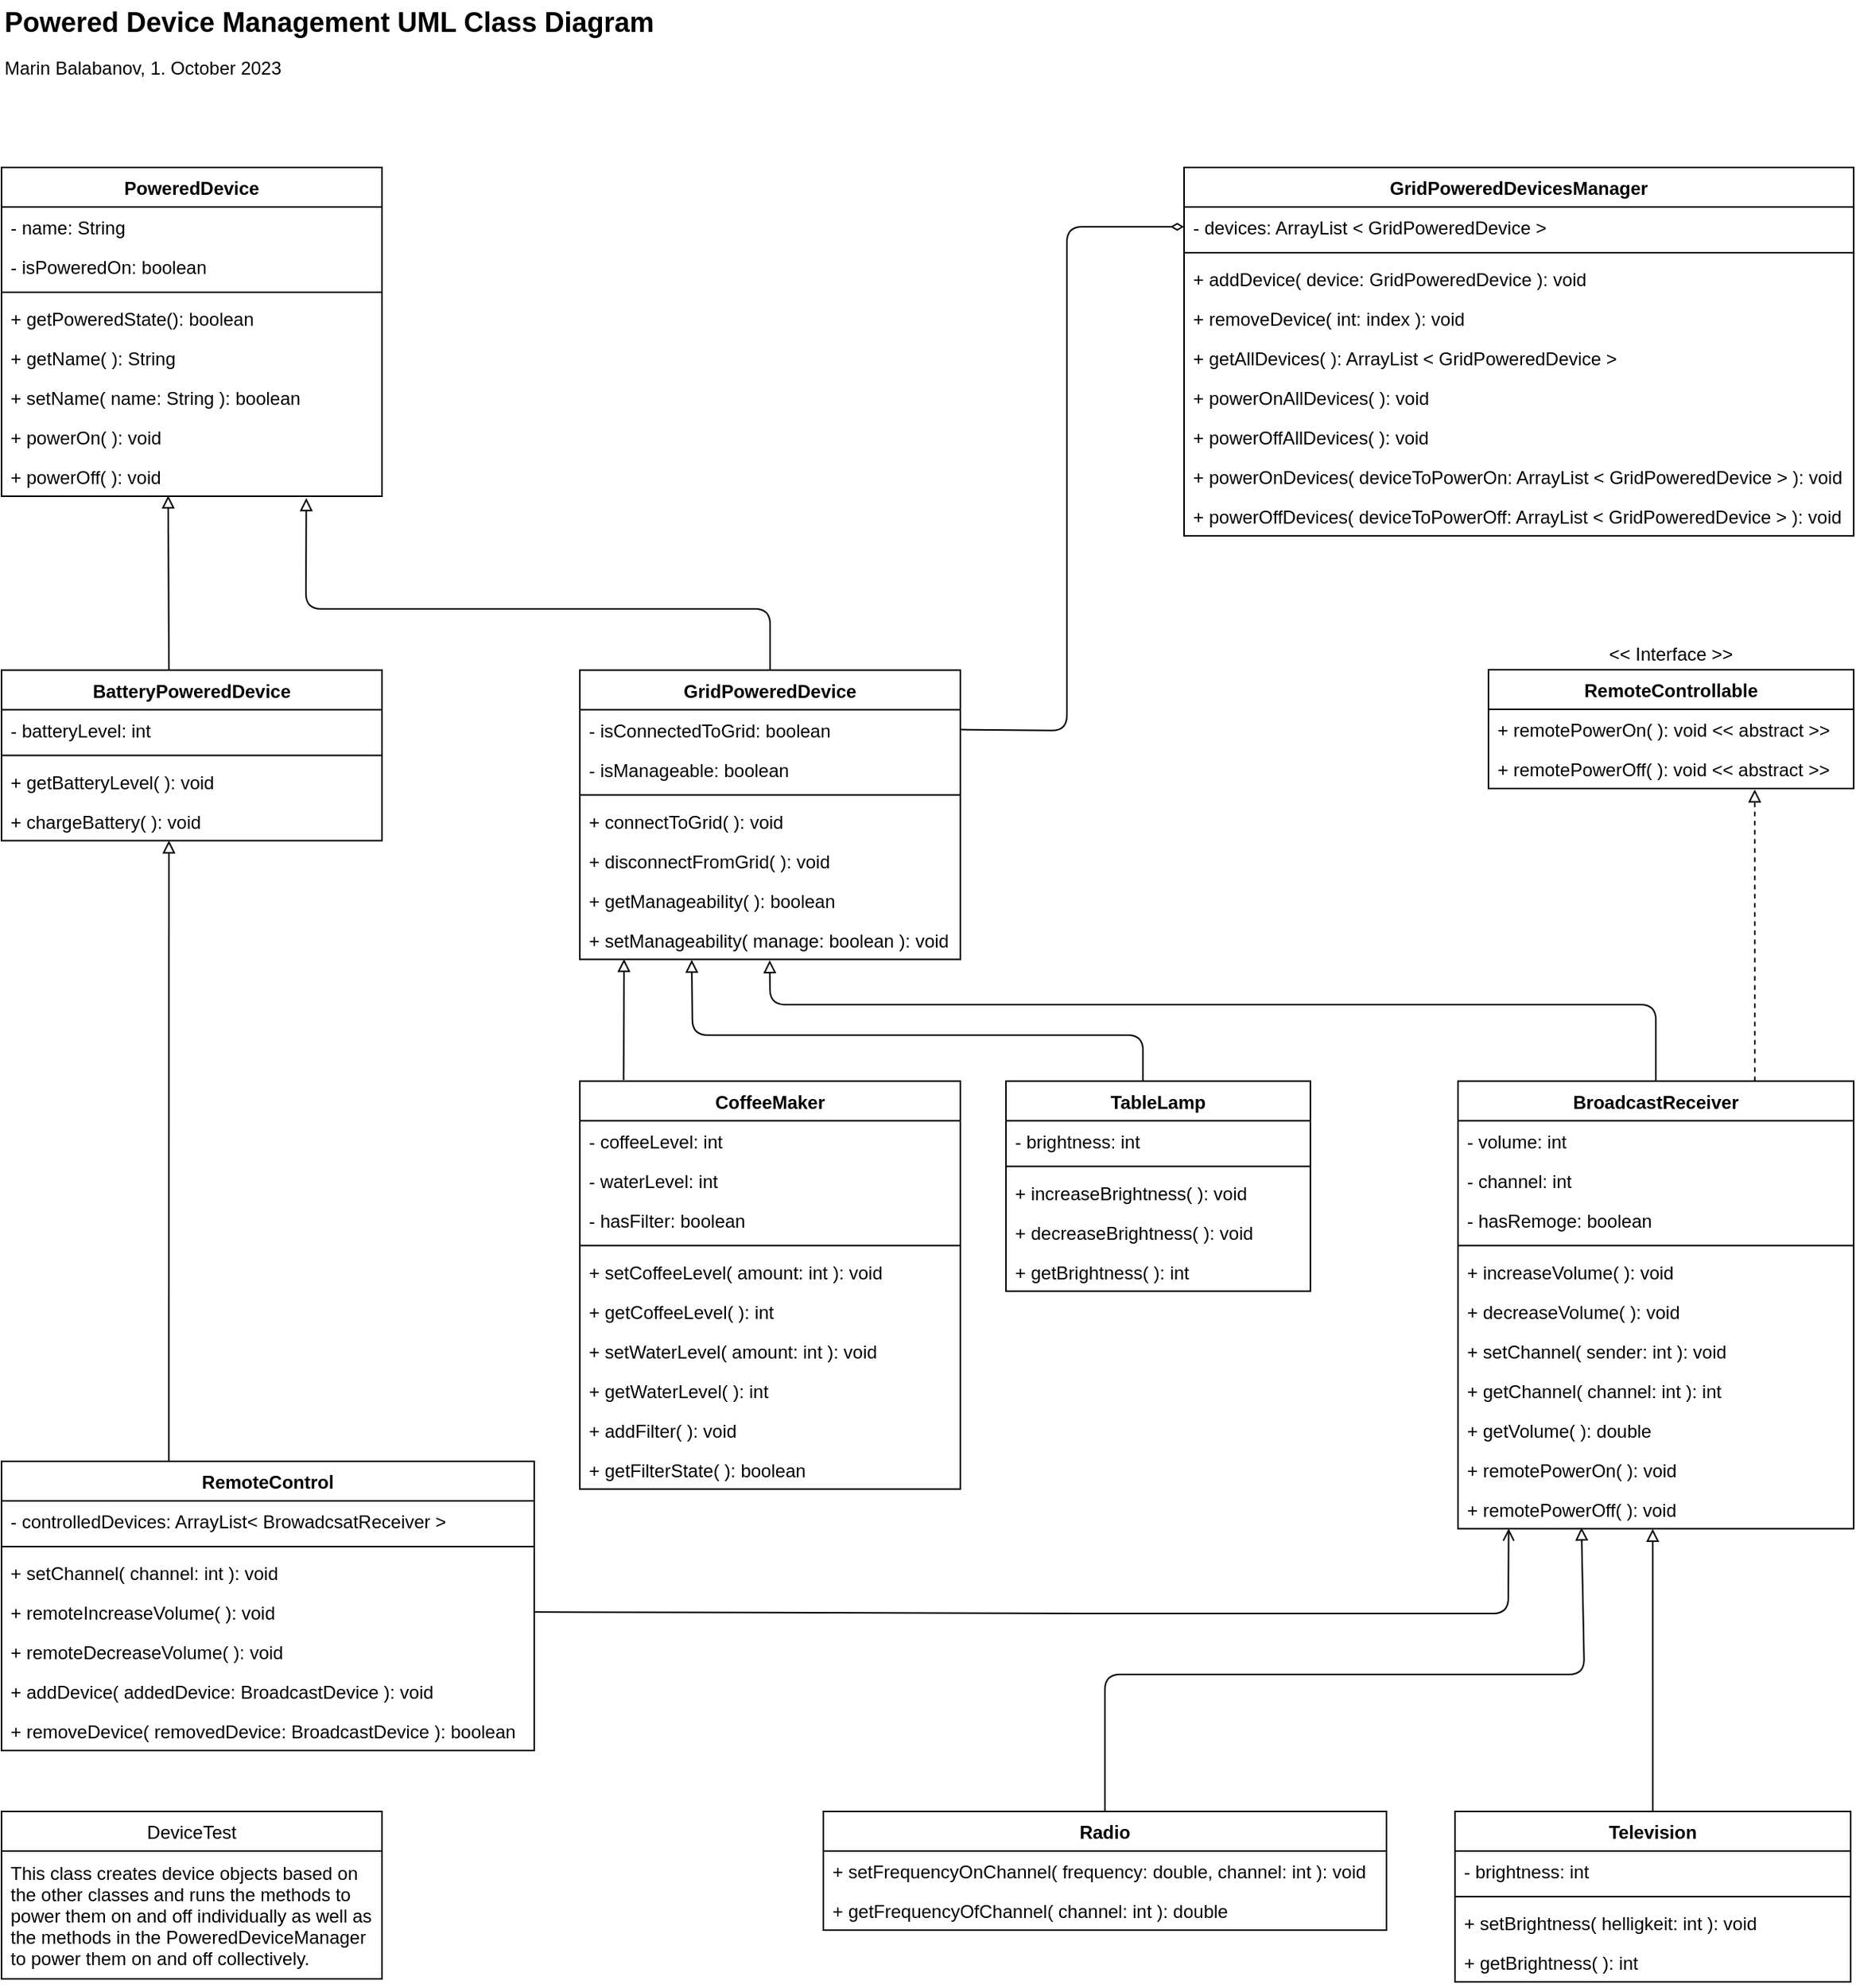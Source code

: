 <mxfile>
    <diagram id="2hzB7h1dTjumFmZ8ST3w" name="Page-1">
        <mxGraphModel dx="719" dy="560" grid="1" gridSize="10" guides="1" tooltips="1" connect="1" arrows="1" fold="1" page="1" pageScale="1" pageWidth="850" pageHeight="1100" math="0" shadow="0">
            <root>
                <mxCell id="0"/>
                <mxCell id="1" parent="0"/>
                <mxCell id="194" style="edgeStyle=none;html=1;entryX=0.801;entryY=1.049;entryDx=0;entryDy=0;entryPerimeter=0;endArrow=block;endFill=0;" parent="1" source="2" target="182" edge="1">
                    <mxGeometry relative="1" as="geometry">
                        <Array as="points">
                            <mxPoint x="565" y="440"/>
                            <mxPoint x="260" y="440"/>
                        </Array>
                    </mxGeometry>
                </mxCell>
                <mxCell id="2" value="GridPoweredDevice" style="swimlane;fontStyle=1;align=center;verticalAlign=top;childLayout=stackLayout;horizontal=1;startSize=26;horizontalStack=0;resizeParent=1;resizeParentMax=0;resizeLast=0;collapsible=1;marginBottom=0;" parent="1" vertex="1">
                    <mxGeometry x="440" y="480.31" width="250" height="190" as="geometry"/>
                </mxCell>
                <mxCell id="200" value="- isConnectedToGrid: boolean" style="text;strokeColor=none;fillColor=none;align=left;verticalAlign=top;spacingLeft=4;spacingRight=4;overflow=hidden;rotatable=0;points=[[0,0.5],[1,0.5]];portConstraint=eastwest;" parent="2" vertex="1">
                    <mxGeometry y="26" width="250" height="26" as="geometry"/>
                </mxCell>
                <mxCell id="6" value="- isManageable: boolean" style="text;strokeColor=none;fillColor=none;align=left;verticalAlign=top;spacingLeft=4;spacingRight=4;overflow=hidden;rotatable=0;points=[[0,0.5],[1,0.5]];portConstraint=eastwest;" parent="2" vertex="1">
                    <mxGeometry y="52" width="250" height="26" as="geometry"/>
                </mxCell>
                <mxCell id="4" value="" style="line;strokeWidth=1;fillColor=none;align=left;verticalAlign=middle;spacingTop=-1;spacingLeft=3;spacingRight=3;rotatable=0;labelPosition=right;points=[];portConstraint=eastwest;strokeColor=inherit;" parent="2" vertex="1">
                    <mxGeometry y="78" width="250" height="8" as="geometry"/>
                </mxCell>
                <mxCell id="201" value="+ connectToGrid( ): void" style="text;strokeColor=none;fillColor=none;align=left;verticalAlign=top;spacingLeft=4;spacingRight=4;overflow=hidden;rotatable=0;points=[[0,0.5],[1,0.5]];portConstraint=eastwest;" parent="2" vertex="1">
                    <mxGeometry y="86" width="250" height="26" as="geometry"/>
                </mxCell>
                <mxCell id="202" value="+ disconnectFromGrid( ): void" style="text;strokeColor=none;fillColor=none;align=left;verticalAlign=top;spacingLeft=4;spacingRight=4;overflow=hidden;rotatable=0;points=[[0,0.5],[1,0.5]];portConstraint=eastwest;" parent="2" vertex="1">
                    <mxGeometry y="112" width="250" height="26" as="geometry"/>
                </mxCell>
                <mxCell id="147" value="+ getManageability( ): boolean" style="text;strokeColor=none;fillColor=none;align=left;verticalAlign=top;spacingLeft=4;spacingRight=4;overflow=hidden;rotatable=0;points=[[0,0.5],[1,0.5]];portConstraint=eastwest;" parent="2" vertex="1">
                    <mxGeometry y="138" width="250" height="26" as="geometry"/>
                </mxCell>
                <mxCell id="203" value="+ setManageability( manage: boolean ): void" style="text;strokeColor=none;fillColor=none;align=left;verticalAlign=top;spacingLeft=4;spacingRight=4;overflow=hidden;rotatable=0;points=[[0,0.5],[1,0.5]];portConstraint=eastwest;" parent="2" vertex="1">
                    <mxGeometry y="164" width="250" height="26" as="geometry"/>
                </mxCell>
                <mxCell id="122" style="edgeStyle=none;html=1;endArrow=block;endFill=0;exitX=0.5;exitY=0;exitDx=0;exitDy=0;entryX=0.312;entryY=0.969;entryDx=0;entryDy=0;entryPerimeter=0;" parent="1" source="15" target="161" edge="1">
                    <mxGeometry relative="1" as="geometry">
                        <mxPoint x="1090" y="970.31" as="targetPoint"/>
                        <Array as="points">
                            <mxPoint x="785" y="1140"/>
                            <mxPoint x="1100" y="1140"/>
                        </Array>
                    </mxGeometry>
                </mxCell>
                <mxCell id="15" value="Radio" style="swimlane;fontStyle=1;align=center;verticalAlign=top;childLayout=stackLayout;horizontal=1;startSize=26;horizontalStack=0;resizeParent=1;resizeParentMax=0;resizeLast=0;collapsible=1;marginBottom=0;" parent="1" vertex="1">
                    <mxGeometry x="600" y="1230" width="370" height="78" as="geometry"/>
                </mxCell>
                <mxCell id="19" value="+ setFrequencyOnChannel( frequency: double, channel: int ): void" style="text;strokeColor=none;fillColor=none;align=left;verticalAlign=top;spacingLeft=4;spacingRight=4;overflow=hidden;rotatable=0;points=[[0,0.5],[1,0.5]];portConstraint=eastwest;" parent="15" vertex="1">
                    <mxGeometry y="26" width="370" height="26" as="geometry"/>
                </mxCell>
                <mxCell id="162" value="+ getFrequencyOfChannel( channel: int ): double" style="text;strokeColor=none;fillColor=none;align=left;verticalAlign=top;spacingLeft=4;spacingRight=4;overflow=hidden;rotatable=0;points=[[0,0.5],[1,0.5]];portConstraint=eastwest;" parent="15" vertex="1">
                    <mxGeometry y="52" width="370" height="26" as="geometry"/>
                </mxCell>
                <mxCell id="197" style="edgeStyle=none;html=1;entryX=0.492;entryY=1.003;entryDx=0;entryDy=0;entryPerimeter=0;endArrow=block;endFill=0;" parent="1" source="31" target="161" edge="1">
                    <mxGeometry relative="1" as="geometry"/>
                </mxCell>
                <mxCell id="31" value="Television" style="swimlane;fontStyle=1;align=center;verticalAlign=top;childLayout=stackLayout;horizontal=1;startSize=26;horizontalStack=0;resizeParent=1;resizeParentMax=0;resizeLast=0;collapsible=1;marginBottom=0;" parent="1" vertex="1">
                    <mxGeometry x="1015" y="1230" width="260" height="112" as="geometry"/>
                </mxCell>
                <mxCell id="32" value="- brightness: int" style="text;strokeColor=none;fillColor=none;align=left;verticalAlign=top;spacingLeft=4;spacingRight=4;overflow=hidden;rotatable=0;points=[[0,0.5],[1,0.5]];portConstraint=eastwest;" parent="31" vertex="1">
                    <mxGeometry y="26" width="260" height="26" as="geometry"/>
                </mxCell>
                <mxCell id="34" value="" style="line;strokeWidth=1;fillColor=none;align=left;verticalAlign=middle;spacingTop=-1;spacingLeft=3;spacingRight=3;rotatable=0;labelPosition=right;points=[];portConstraint=eastwest;strokeColor=inherit;" parent="31" vertex="1">
                    <mxGeometry y="52" width="260" height="8" as="geometry"/>
                </mxCell>
                <mxCell id="35" value="+ setBrightness( helligkeit: int ): void" style="text;strokeColor=none;fillColor=none;align=left;verticalAlign=top;spacingLeft=4;spacingRight=4;overflow=hidden;rotatable=0;points=[[0,0.5],[1,0.5]];portConstraint=eastwest;" parent="31" vertex="1">
                    <mxGeometry y="60" width="260" height="26" as="geometry"/>
                </mxCell>
                <mxCell id="36" value="+ getBrightness( ): int" style="text;strokeColor=none;fillColor=none;align=left;verticalAlign=top;spacingLeft=4;spacingRight=4;overflow=hidden;rotatable=0;points=[[0,0.5],[1,0.5]];portConstraint=eastwest;" parent="31" vertex="1">
                    <mxGeometry y="86" width="260" height="26" as="geometry"/>
                </mxCell>
                <mxCell id="120" style="edgeStyle=none;html=1;exitX=0.75;exitY=0;exitDx=0;exitDy=0;dashed=1;endArrow=block;endFill=0;entryX=0.729;entryY=1.022;entryDx=0;entryDy=0;entryPerimeter=0;" parent="1" source="44" target="89" edge="1">
                    <mxGeometry relative="1" as="geometry">
                        <mxPoint x="1194.857" y="700.31" as="targetPoint"/>
                    </mxGeometry>
                </mxCell>
                <mxCell id="44" value="BroadcastReceiver" style="swimlane;fontStyle=1;align=center;verticalAlign=top;childLayout=stackLayout;horizontal=1;startSize=26;horizontalStack=0;resizeParent=1;resizeParentMax=0;resizeLast=0;collapsible=1;marginBottom=0;" parent="1" vertex="1">
                    <mxGeometry x="1017" y="750.31" width="260" height="294" as="geometry"/>
                </mxCell>
                <mxCell id="46" value="- volume: int" style="text;strokeColor=none;fillColor=none;align=left;verticalAlign=top;spacingLeft=4;spacingRight=4;overflow=hidden;rotatable=0;points=[[0,0.5],[1,0.5]];portConstraint=eastwest;" parent="44" vertex="1">
                    <mxGeometry y="26" width="260" height="26" as="geometry"/>
                </mxCell>
                <mxCell id="149" value="- channel: int" style="text;strokeColor=none;fillColor=none;align=left;verticalAlign=top;spacingLeft=4;spacingRight=4;overflow=hidden;rotatable=0;points=[[0,0.5],[1,0.5]];portConstraint=eastwest;" parent="44" vertex="1">
                    <mxGeometry y="52" width="260" height="26" as="geometry"/>
                </mxCell>
                <mxCell id="47" value="- hasRemoge: boolean" style="text;strokeColor=none;fillColor=none;align=left;verticalAlign=top;spacingLeft=4;spacingRight=4;overflow=hidden;rotatable=0;points=[[0,0.5],[1,0.5]];portConstraint=eastwest;" parent="44" vertex="1">
                    <mxGeometry y="78" width="260" height="26" as="geometry"/>
                </mxCell>
                <mxCell id="48" value="" style="line;strokeWidth=1;fillColor=none;align=left;verticalAlign=middle;spacingTop=-1;spacingLeft=3;spacingRight=3;rotatable=0;labelPosition=right;points=[];portConstraint=eastwest;strokeColor=inherit;" parent="44" vertex="1">
                    <mxGeometry y="104" width="260" height="8" as="geometry"/>
                </mxCell>
                <mxCell id="51" value="+ increaseVolume( ): void" style="text;strokeColor=none;fillColor=none;align=left;verticalAlign=top;spacingLeft=4;spacingRight=4;overflow=hidden;rotatable=0;points=[[0,0.5],[1,0.5]];portConstraint=eastwest;" parent="44" vertex="1">
                    <mxGeometry y="112" width="260" height="26" as="geometry"/>
                </mxCell>
                <mxCell id="52" value="+ decreaseVolume( ): void" style="text;strokeColor=none;fillColor=none;align=left;verticalAlign=top;spacingLeft=4;spacingRight=4;overflow=hidden;rotatable=0;points=[[0,0.5],[1,0.5]];portConstraint=eastwest;" parent="44" vertex="1">
                    <mxGeometry y="138" width="260" height="26" as="geometry"/>
                </mxCell>
                <mxCell id="150" value="+ setChannel( sender: int ): void" style="text;strokeColor=none;fillColor=none;align=left;verticalAlign=top;spacingLeft=4;spacingRight=4;overflow=hidden;rotatable=0;points=[[0,0.5],[1,0.5]];portConstraint=eastwest;" parent="44" vertex="1">
                    <mxGeometry y="164" width="260" height="26" as="geometry"/>
                </mxCell>
                <mxCell id="53" value="+ getChannel( channel: int ): int" style="text;strokeColor=none;fillColor=none;align=left;verticalAlign=top;spacingLeft=4;spacingRight=4;overflow=hidden;rotatable=0;points=[[0,0.5],[1,0.5]];portConstraint=eastwest;" parent="44" vertex="1">
                    <mxGeometry y="190" width="260" height="26" as="geometry"/>
                </mxCell>
                <mxCell id="159" value="+ getVolume( ): double" style="text;strokeColor=none;fillColor=none;align=left;verticalAlign=top;spacingLeft=4;spacingRight=4;overflow=hidden;rotatable=0;points=[[0,0.5],[1,0.5]];portConstraint=eastwest;" parent="44" vertex="1">
                    <mxGeometry y="216" width="260" height="26" as="geometry"/>
                </mxCell>
                <mxCell id="160" value="+ remotePowerOn( ): void" style="text;strokeColor=none;fillColor=none;align=left;verticalAlign=top;spacingLeft=4;spacingRight=4;overflow=hidden;rotatable=0;points=[[0,0.5],[1,0.5]];portConstraint=eastwest;" parent="44" vertex="1">
                    <mxGeometry y="242" width="260" height="26" as="geometry"/>
                </mxCell>
                <mxCell id="161" value="+ remotePowerOff( ): void" style="text;strokeColor=none;fillColor=none;align=left;verticalAlign=top;spacingLeft=4;spacingRight=4;overflow=hidden;rotatable=0;points=[[0,0.5],[1,0.5]];portConstraint=eastwest;" parent="44" vertex="1">
                    <mxGeometry y="268" width="260" height="26" as="geometry"/>
                </mxCell>
                <mxCell id="55" value="TableLamp" style="swimlane;fontStyle=1;align=center;verticalAlign=top;childLayout=stackLayout;horizontal=1;startSize=26;horizontalStack=0;resizeParent=1;resizeParentMax=0;resizeLast=0;collapsible=1;marginBottom=0;" parent="1" vertex="1">
                    <mxGeometry x="720" y="750.31" width="200" height="138" as="geometry"/>
                </mxCell>
                <mxCell id="56" value="- brightness: int" style="text;strokeColor=none;fillColor=none;align=left;verticalAlign=top;spacingLeft=4;spacingRight=4;overflow=hidden;rotatable=0;points=[[0,0.5],[1,0.5]];portConstraint=eastwest;" parent="55" vertex="1">
                    <mxGeometry y="26" width="200" height="26" as="geometry"/>
                </mxCell>
                <mxCell id="58" value="" style="line;strokeWidth=1;fillColor=none;align=left;verticalAlign=middle;spacingTop=-1;spacingLeft=3;spacingRight=3;rotatable=0;labelPosition=right;points=[];portConstraint=eastwest;strokeColor=inherit;" parent="55" vertex="1">
                    <mxGeometry y="52" width="200" height="8" as="geometry"/>
                </mxCell>
                <mxCell id="59" value="+ increaseBrightness( ): void" style="text;strokeColor=none;fillColor=none;align=left;verticalAlign=top;spacingLeft=4;spacingRight=4;overflow=hidden;rotatable=0;points=[[0,0.5],[1,0.5]];portConstraint=eastwest;" parent="55" vertex="1">
                    <mxGeometry y="60" width="200" height="26" as="geometry"/>
                </mxCell>
                <mxCell id="60" value="+ decreaseBrightness( ): void" style="text;strokeColor=none;fillColor=none;align=left;verticalAlign=top;spacingLeft=4;spacingRight=4;overflow=hidden;rotatable=0;points=[[0,0.5],[1,0.5]];portConstraint=eastwest;" parent="55" vertex="1">
                    <mxGeometry y="86" width="200" height="26" as="geometry"/>
                </mxCell>
                <mxCell id="61" value="+ getBrightness( ): int" style="text;strokeColor=none;fillColor=none;align=left;verticalAlign=top;spacingLeft=4;spacingRight=4;overflow=hidden;rotatable=0;points=[[0,0.5],[1,0.5]];portConstraint=eastwest;" parent="55" vertex="1">
                    <mxGeometry y="112" width="200" height="26" as="geometry"/>
                </mxCell>
                <mxCell id="199" style="edgeStyle=none;html=1;endArrow=block;endFill=0;exitX=0.115;exitY=-0.003;exitDx=0;exitDy=0;exitPerimeter=0;" parent="1" source="62" edge="1">
                    <mxGeometry relative="1" as="geometry">
                        <mxPoint x="469" y="670" as="targetPoint"/>
                    </mxGeometry>
                </mxCell>
                <mxCell id="62" value="CoffeeMaker" style="swimlane;fontStyle=1;align=center;verticalAlign=top;childLayout=stackLayout;horizontal=1;startSize=26;horizontalStack=0;resizeParent=1;resizeParentMax=0;resizeLast=0;collapsible=1;marginBottom=0;" parent="1" vertex="1">
                    <mxGeometry x="440" y="750.31" width="250" height="268" as="geometry"/>
                </mxCell>
                <mxCell id="63" value="- coffeeLevel: int" style="text;strokeColor=none;fillColor=none;align=left;verticalAlign=top;spacingLeft=4;spacingRight=4;overflow=hidden;rotatable=0;points=[[0,0.5],[1,0.5]];portConstraint=eastwest;" parent="62" vertex="1">
                    <mxGeometry y="26" width="250" height="26" as="geometry"/>
                </mxCell>
                <mxCell id="71" value="- waterLevel: int" style="text;strokeColor=none;fillColor=none;align=left;verticalAlign=top;spacingLeft=4;spacingRight=4;overflow=hidden;rotatable=0;points=[[0,0.5],[1,0.5]];portConstraint=eastwest;" parent="62" vertex="1">
                    <mxGeometry y="52" width="250" height="26" as="geometry"/>
                </mxCell>
                <mxCell id="70" value="- hasFilter: boolean" style="text;strokeColor=none;fillColor=none;align=left;verticalAlign=top;spacingLeft=4;spacingRight=4;overflow=hidden;rotatable=0;points=[[0,0.5],[1,0.5]];portConstraint=eastwest;" parent="62" vertex="1">
                    <mxGeometry y="78" width="250" height="26" as="geometry"/>
                </mxCell>
                <mxCell id="64" value="" style="line;strokeWidth=1;fillColor=none;align=left;verticalAlign=middle;spacingTop=-1;spacingLeft=3;spacingRight=3;rotatable=0;labelPosition=right;points=[];portConstraint=eastwest;strokeColor=inherit;" parent="62" vertex="1">
                    <mxGeometry y="104" width="250" height="8" as="geometry"/>
                </mxCell>
                <mxCell id="65" value="+ setCoffeeLevel( amount: int ): void" style="text;strokeColor=none;fillColor=none;align=left;verticalAlign=top;spacingLeft=4;spacingRight=4;overflow=hidden;rotatable=0;points=[[0,0.5],[1,0.5]];portConstraint=eastwest;" parent="62" vertex="1">
                    <mxGeometry y="112" width="250" height="26" as="geometry"/>
                </mxCell>
                <mxCell id="66" value="+ getCoffeeLevel( ): int" style="text;strokeColor=none;fillColor=none;align=left;verticalAlign=top;spacingLeft=4;spacingRight=4;overflow=hidden;rotatable=0;points=[[0,0.5],[1,0.5]];portConstraint=eastwest;" parent="62" vertex="1">
                    <mxGeometry y="138" width="250" height="26" as="geometry"/>
                </mxCell>
                <mxCell id="128" value="+ setWaterLevel( amount: int ): void" style="text;strokeColor=none;fillColor=none;align=left;verticalAlign=top;spacingLeft=4;spacingRight=4;overflow=hidden;rotatable=0;points=[[0,0.5],[1,0.5]];portConstraint=eastwest;" parent="62" vertex="1">
                    <mxGeometry y="164" width="250" height="26" as="geometry"/>
                </mxCell>
                <mxCell id="129" value="+ getWaterLevel( ): int" style="text;strokeColor=none;fillColor=none;align=left;verticalAlign=top;spacingLeft=4;spacingRight=4;overflow=hidden;rotatable=0;points=[[0,0.5],[1,0.5]];portConstraint=eastwest;" parent="62" vertex="1">
                    <mxGeometry y="190" width="250" height="26" as="geometry"/>
                </mxCell>
                <mxCell id="67" value="+ addFilter( ): void" style="text;strokeColor=none;fillColor=none;align=left;verticalAlign=top;spacingLeft=4;spacingRight=4;overflow=hidden;rotatable=0;points=[[0,0.5],[1,0.5]];portConstraint=eastwest;" parent="62" vertex="1">
                    <mxGeometry y="216" width="250" height="26" as="geometry"/>
                </mxCell>
                <mxCell id="130" value="+ getFilterState( ): boolean" style="text;strokeColor=none;fillColor=none;align=left;verticalAlign=top;spacingLeft=4;spacingRight=4;overflow=hidden;rotatable=0;points=[[0,0.5],[1,0.5]];portConstraint=eastwest;" parent="62" vertex="1">
                    <mxGeometry y="242" width="250" height="26" as="geometry"/>
                </mxCell>
                <mxCell id="87" value="RemoteControllable" style="swimlane;fontStyle=1;align=center;verticalAlign=top;childLayout=stackLayout;horizontal=1;startSize=26;horizontalStack=0;resizeParent=1;resizeParentMax=0;resizeLast=0;collapsible=1;marginBottom=0;" parent="1" vertex="1">
                    <mxGeometry x="1037" y="480.0" width="240" height="78" as="geometry"/>
                </mxCell>
                <mxCell id="88" value="+ remotePowerOn( ): void &lt;&lt; abstract &gt;&gt;" style="text;strokeColor=none;fillColor=none;align=left;verticalAlign=top;spacingLeft=4;spacingRight=4;overflow=hidden;rotatable=0;points=[[0,0.5],[1,0.5]];portConstraint=eastwest;" parent="87" vertex="1">
                    <mxGeometry y="26" width="240" height="26" as="geometry"/>
                </mxCell>
                <mxCell id="89" value="+ remotePowerOff( ): void &lt;&lt; abstract &gt;&gt;" style="text;strokeColor=none;fillColor=none;align=left;verticalAlign=top;spacingLeft=4;spacingRight=4;overflow=hidden;rotatable=0;points=[[0,0.5],[1,0.5]];portConstraint=eastwest;" parent="87" vertex="1">
                    <mxGeometry y="52" width="240" height="26" as="geometry"/>
                </mxCell>
                <mxCell id="92" value="GridPoweredDevicesManager" style="swimlane;fontStyle=1;align=center;verticalAlign=top;childLayout=stackLayout;horizontal=1;startSize=26;horizontalStack=0;resizeParent=1;resizeParentMax=0;resizeLast=0;collapsible=1;marginBottom=0;" parent="1" vertex="1">
                    <mxGeometry x="837" y="150" width="440" height="242" as="geometry"/>
                </mxCell>
                <mxCell id="93" value="- devices: ArrayList &lt; GridPoweredDevice &gt;" style="text;strokeColor=none;fillColor=none;align=left;verticalAlign=top;spacingLeft=4;spacingRight=4;overflow=hidden;rotatable=0;points=[[0,0.5],[1,0.5]];portConstraint=eastwest;" parent="92" vertex="1">
                    <mxGeometry y="26" width="440" height="26" as="geometry"/>
                </mxCell>
                <mxCell id="95" value="" style="line;strokeWidth=1;fillColor=none;align=left;verticalAlign=middle;spacingTop=-1;spacingLeft=3;spacingRight=3;rotatable=0;labelPosition=right;points=[];portConstraint=eastwest;strokeColor=inherit;" parent="92" vertex="1">
                    <mxGeometry y="52" width="440" height="8" as="geometry"/>
                </mxCell>
                <mxCell id="96" value="+ addDevice( device: GridPoweredDevice ): void" style="text;strokeColor=none;fillColor=none;align=left;verticalAlign=top;spacingLeft=4;spacingRight=4;overflow=hidden;rotatable=0;points=[[0,0.5],[1,0.5]];portConstraint=eastwest;" parent="92" vertex="1">
                    <mxGeometry y="60" width="440" height="26" as="geometry"/>
                </mxCell>
                <mxCell id="98" value="+ removeDevice( int: index ): void" style="text;strokeColor=none;fillColor=none;align=left;verticalAlign=top;spacingLeft=4;spacingRight=4;overflow=hidden;rotatable=0;points=[[0,0.5],[1,0.5]];portConstraint=eastwest;" parent="92" vertex="1">
                    <mxGeometry y="86" width="440" height="26" as="geometry"/>
                </mxCell>
                <mxCell id="97" value="+ getAllDevices( ): ArrayList &lt; GridPoweredDevice &gt;" style="text;strokeColor=none;fillColor=none;align=left;verticalAlign=top;spacingLeft=4;spacingRight=4;overflow=hidden;rotatable=0;points=[[0,0.5],[1,0.5]];portConstraint=eastwest;" parent="92" vertex="1">
                    <mxGeometry y="112" width="440" height="26" as="geometry"/>
                </mxCell>
                <mxCell id="99" value="+ powerOnAllDevices( ): void" style="text;strokeColor=none;fillColor=none;align=left;verticalAlign=top;spacingLeft=4;spacingRight=4;overflow=hidden;rotatable=0;points=[[0,0.5],[1,0.5]];portConstraint=eastwest;" parent="92" vertex="1">
                    <mxGeometry y="138" width="440" height="26" as="geometry"/>
                </mxCell>
                <mxCell id="100" value="+ powerOffAllDevices( ): void" style="text;strokeColor=none;fillColor=none;align=left;verticalAlign=top;spacingLeft=4;spacingRight=4;overflow=hidden;rotatable=0;points=[[0,0.5],[1,0.5]];portConstraint=eastwest;" parent="92" vertex="1">
                    <mxGeometry y="164" width="440" height="26" as="geometry"/>
                </mxCell>
                <mxCell id="136" value="+ powerOnDevices( deviceToPowerOn: ArrayList &lt; GridPoweredDevice &gt; ): void" style="text;strokeColor=none;fillColor=none;align=left;verticalAlign=top;spacingLeft=4;spacingRight=4;overflow=hidden;rotatable=0;points=[[0,0.5],[1,0.5]];portConstraint=eastwest;" parent="92" vertex="1">
                    <mxGeometry y="190" width="440" height="26" as="geometry"/>
                </mxCell>
                <mxCell id="152" value="+ powerOffDevices( deviceToPowerOff: ArrayList &lt; GridPoweredDevice &gt; ): void" style="text;strokeColor=none;fillColor=none;align=left;verticalAlign=top;spacingLeft=4;spacingRight=4;overflow=hidden;rotatable=0;points=[[0,0.5],[1,0.5]];portConstraint=eastwest;" parent="92" vertex="1">
                    <mxGeometry y="216" width="440" height="26" as="geometry"/>
                </mxCell>
                <mxCell id="112" style="edgeStyle=none;html=1;entryX=0;entryY=0.5;entryDx=0;entryDy=0;endArrow=diamondThin;endFill=0;exitX=1;exitY=0.5;exitDx=0;exitDy=0;" parent="1" target="93" edge="1">
                    <mxGeometry relative="1" as="geometry">
                        <mxPoint x="690" y="519.31" as="sourcePoint"/>
                        <Array as="points">
                            <mxPoint x="760" y="520"/>
                            <mxPoint x="760" y="189"/>
                        </Array>
                    </mxGeometry>
                </mxCell>
                <mxCell id="115" style="edgeStyle=none;html=1;endArrow=block;endFill=0;entryX=0.294;entryY=1.008;entryDx=0;entryDy=0;entryPerimeter=0;" parent="1" target="203" edge="1">
                    <mxGeometry relative="1" as="geometry">
                        <mxPoint x="810" y="750" as="sourcePoint"/>
                        <mxPoint x="515" y="644.986" as="targetPoint"/>
                        <Array as="points">
                            <mxPoint x="810" y="720"/>
                            <mxPoint x="514" y="720"/>
                        </Array>
                    </mxGeometry>
                </mxCell>
                <mxCell id="116" style="edgeStyle=none;html=1;endArrow=block;endFill=0;exitX=0.5;exitY=0;exitDx=0;exitDy=0;entryX=0.499;entryY=1.02;entryDx=0;entryDy=0;entryPerimeter=0;" parent="1" source="44" target="203" edge="1">
                    <mxGeometry relative="1" as="geometry">
                        <mxPoint x="550" y="835.52" as="sourcePoint"/>
                        <mxPoint x="581.5" y="644.388" as="targetPoint"/>
                        <Array as="points">
                            <mxPoint x="1147" y="700"/>
                            <mxPoint x="565" y="700"/>
                        </Array>
                    </mxGeometry>
                </mxCell>
                <mxCell id="124" value="Powered Device Management UML Class Diagram" style="text;html=1;strokeColor=none;fillColor=none;align=left;verticalAlign=middle;whiteSpace=wrap;rounded=0;fontStyle=1;fontSize=18;" parent="1" vertex="1">
                    <mxGeometry x="60" y="40" width="480" height="30" as="geometry"/>
                </mxCell>
                <mxCell id="125" value="Marin Balabanov, 1. October 2023" style="text;html=1;strokeColor=none;fillColor=none;align=left;verticalAlign=middle;whiteSpace=wrap;rounded=0;" parent="1" vertex="1">
                    <mxGeometry x="60" y="70" width="230" height="30" as="geometry"/>
                </mxCell>
                <mxCell id="135" value="&amp;lt;&amp;lt; Interface &amp;gt;&amp;gt;" style="text;html=1;strokeColor=none;fillColor=none;align=center;verticalAlign=middle;whiteSpace=wrap;rounded=0;" parent="1" vertex="1">
                    <mxGeometry x="1037" y="460.0" width="240" height="20" as="geometry"/>
                </mxCell>
                <mxCell id="190" style="edgeStyle=none;html=1;entryX=0.128;entryY=0.992;entryDx=0;entryDy=0;exitX=1;exitY=0.5;exitDx=0;exitDy=0;endArrow=open;endFill=0;entryPerimeter=0;" parent="1" source="170" target="161" edge="1">
                    <mxGeometry relative="1" as="geometry">
                        <Array as="points">
                            <mxPoint x="790" y="1100"/>
                            <mxPoint x="1050" y="1100"/>
                        </Array>
                    </mxGeometry>
                </mxCell>
                <mxCell id="192" style="edgeStyle=none;html=1;entryX=0.44;entryY=0.994;entryDx=0;entryDy=0;entryPerimeter=0;endArrow=block;endFill=0;exitX=0.314;exitY=0;exitDx=0;exitDy=0;exitPerimeter=0;" parent="1" source="163" target="189" edge="1">
                    <mxGeometry relative="1" as="geometry">
                        <mxPoint x="220" y="740" as="targetPoint"/>
                    </mxGeometry>
                </mxCell>
                <mxCell id="163" value="RemoteControl" style="swimlane;fontStyle=1;align=center;verticalAlign=top;childLayout=stackLayout;horizontal=1;startSize=26;horizontalStack=0;resizeParent=1;resizeParentMax=0;resizeLast=0;collapsible=1;marginBottom=0;" parent="1" vertex="1">
                    <mxGeometry x="60" y="1000" width="350" height="190" as="geometry"/>
                </mxCell>
                <mxCell id="167" value="- controlledDevices: ArrayList&lt; BrowadcsatReceiver &gt;" style="text;strokeColor=none;fillColor=none;align=left;verticalAlign=top;spacingLeft=4;spacingRight=4;overflow=hidden;rotatable=0;points=[[0,0.5],[1,0.5]];portConstraint=eastwest;" parent="163" vertex="1">
                    <mxGeometry y="26" width="350" height="26" as="geometry"/>
                </mxCell>
                <mxCell id="168" value="" style="line;strokeWidth=1;fillColor=none;align=left;verticalAlign=middle;spacingTop=-1;spacingLeft=3;spacingRight=3;rotatable=0;labelPosition=right;points=[];portConstraint=eastwest;strokeColor=inherit;" parent="163" vertex="1">
                    <mxGeometry y="52" width="350" height="8" as="geometry"/>
                </mxCell>
                <mxCell id="169" value="+ setChannel( channel: int ): void" style="text;strokeColor=none;fillColor=none;align=left;verticalAlign=top;spacingLeft=4;spacingRight=4;overflow=hidden;rotatable=0;points=[[0,0.5],[1,0.5]];portConstraint=eastwest;" parent="163" vertex="1">
                    <mxGeometry y="60" width="350" height="26" as="geometry"/>
                </mxCell>
                <mxCell id="170" value="+ remoteIncreaseVolume( ): void" style="text;strokeColor=none;fillColor=none;align=left;verticalAlign=top;spacingLeft=4;spacingRight=4;overflow=hidden;rotatable=0;points=[[0,0.5],[1,0.5]];portConstraint=eastwest;" parent="163" vertex="1">
                    <mxGeometry y="86" width="350" height="26" as="geometry"/>
                </mxCell>
                <mxCell id="171" value="+ remoteDecreaseVolume( ): void" style="text;strokeColor=none;fillColor=none;align=left;verticalAlign=top;spacingLeft=4;spacingRight=4;overflow=hidden;rotatable=0;points=[[0,0.5],[1,0.5]];portConstraint=eastwest;" parent="163" vertex="1">
                    <mxGeometry y="112" width="350" height="26" as="geometry"/>
                </mxCell>
                <mxCell id="208" value="+ addDevice( addedDevice: BroadcastDevice ): void" style="text;strokeColor=none;fillColor=none;align=left;verticalAlign=top;spacingLeft=4;spacingRight=4;overflow=hidden;rotatable=0;points=[[0,0.5],[1,0.5]];portConstraint=eastwest;" vertex="1" parent="163">
                    <mxGeometry y="138" width="350" height="26" as="geometry"/>
                </mxCell>
                <mxCell id="209" value="+ removeDevice( removedDevice: BroadcastDevice ): boolean" style="text;strokeColor=none;fillColor=none;align=left;verticalAlign=top;spacingLeft=4;spacingRight=4;overflow=hidden;rotatable=0;points=[[0,0.5],[1,0.5]];portConstraint=eastwest;" vertex="1" parent="163">
                    <mxGeometry y="164" width="350" height="26" as="geometry"/>
                </mxCell>
                <mxCell id="173" value="PoweredDevice" style="swimlane;fontStyle=1;align=center;verticalAlign=top;childLayout=stackLayout;horizontal=1;startSize=26;horizontalStack=0;resizeParent=1;resizeParentMax=0;resizeLast=0;collapsible=1;marginBottom=0;" parent="1" vertex="1">
                    <mxGeometry x="60" y="150" width="250" height="216" as="geometry"/>
                </mxCell>
                <mxCell id="175" value="- name: String" style="text;strokeColor=none;fillColor=none;align=left;verticalAlign=top;spacingLeft=4;spacingRight=4;overflow=hidden;rotatable=0;points=[[0,0.5],[1,0.5]];portConstraint=eastwest;" parent="173" vertex="1">
                    <mxGeometry y="26" width="250" height="26" as="geometry"/>
                </mxCell>
                <mxCell id="176" value="- isPoweredOn: boolean" style="text;strokeColor=none;fillColor=none;align=left;verticalAlign=top;spacingLeft=4;spacingRight=4;overflow=hidden;rotatable=0;points=[[0,0.5],[1,0.5]];portConstraint=eastwest;" parent="173" vertex="1">
                    <mxGeometry y="52" width="250" height="26" as="geometry"/>
                </mxCell>
                <mxCell id="177" value="" style="line;strokeWidth=1;fillColor=none;align=left;verticalAlign=middle;spacingTop=-1;spacingLeft=3;spacingRight=3;rotatable=0;labelPosition=right;points=[];portConstraint=eastwest;strokeColor=inherit;" parent="173" vertex="1">
                    <mxGeometry y="78" width="250" height="8" as="geometry"/>
                </mxCell>
                <mxCell id="178" value="+ getPoweredState(): boolean" style="text;strokeColor=none;fillColor=none;align=left;verticalAlign=top;spacingLeft=4;spacingRight=4;overflow=hidden;rotatable=0;points=[[0,0.5],[1,0.5]];portConstraint=eastwest;" parent="173" vertex="1">
                    <mxGeometry y="86" width="250" height="26" as="geometry"/>
                </mxCell>
                <mxCell id="179" value="+ getName( ): String" style="text;strokeColor=none;fillColor=none;align=left;verticalAlign=top;spacingLeft=4;spacingRight=4;overflow=hidden;rotatable=0;points=[[0,0.5],[1,0.5]];portConstraint=eastwest;" parent="173" vertex="1">
                    <mxGeometry y="112" width="250" height="26" as="geometry"/>
                </mxCell>
                <mxCell id="180" value="+ setName( name: String ): boolean" style="text;strokeColor=none;fillColor=none;align=left;verticalAlign=top;spacingLeft=4;spacingRight=4;overflow=hidden;rotatable=0;points=[[0,0.5],[1,0.5]];portConstraint=eastwest;" parent="173" vertex="1">
                    <mxGeometry y="138" width="250" height="26" as="geometry"/>
                </mxCell>
                <mxCell id="181" value="+ powerOn( ): void" style="text;strokeColor=none;fillColor=none;align=left;verticalAlign=top;spacingLeft=4;spacingRight=4;overflow=hidden;rotatable=0;points=[[0,0.5],[1,0.5]];portConstraint=eastwest;" parent="173" vertex="1">
                    <mxGeometry y="164" width="250" height="26" as="geometry"/>
                </mxCell>
                <mxCell id="182" value="+ powerOff( ): void" style="text;strokeColor=none;fillColor=none;align=left;verticalAlign=top;spacingLeft=4;spacingRight=4;overflow=hidden;rotatable=0;points=[[0,0.5],[1,0.5]];portConstraint=eastwest;" parent="173" vertex="1">
                    <mxGeometry y="190" width="250" height="26" as="geometry"/>
                </mxCell>
                <mxCell id="198" style="edgeStyle=none;html=1;endArrow=block;endFill=0;exitX=0.44;exitY=0.006;exitDx=0;exitDy=0;exitPerimeter=0;entryX=0.438;entryY=0.982;entryDx=0;entryDy=0;entryPerimeter=0;" parent="1" source="184" edge="1" target="182">
                    <mxGeometry relative="1" as="geometry">
                        <mxPoint x="200" y="467" as="sourcePoint"/>
                        <mxPoint x="200" y="370" as="targetPoint"/>
                    </mxGeometry>
                </mxCell>
                <mxCell id="184" value="BatteryPoweredDevice" style="swimlane;fontStyle=1;align=center;verticalAlign=top;childLayout=stackLayout;horizontal=1;startSize=26;horizontalStack=0;resizeParent=1;resizeParentMax=0;resizeLast=0;collapsible=1;marginBottom=0;" parent="1" vertex="1">
                    <mxGeometry x="60" y="480.31" width="250" height="112" as="geometry"/>
                </mxCell>
                <mxCell id="186" value="- batteryLevel: int" style="text;strokeColor=none;fillColor=none;align=left;verticalAlign=top;spacingLeft=4;spacingRight=4;overflow=hidden;rotatable=0;points=[[0,0.5],[1,0.5]];portConstraint=eastwest;" parent="184" vertex="1">
                    <mxGeometry y="26" width="250" height="26" as="geometry"/>
                </mxCell>
                <mxCell id="187" value="" style="line;strokeWidth=1;fillColor=none;align=left;verticalAlign=middle;spacingTop=-1;spacingLeft=3;spacingRight=3;rotatable=0;labelPosition=right;points=[];portConstraint=eastwest;strokeColor=inherit;" parent="184" vertex="1">
                    <mxGeometry y="52" width="250" height="8" as="geometry"/>
                </mxCell>
                <mxCell id="188" value="+ getBatteryLevel( ): void" style="text;strokeColor=none;fillColor=none;align=left;verticalAlign=top;spacingLeft=4;spacingRight=4;overflow=hidden;rotatable=0;points=[[0,0.5],[1,0.5]];portConstraint=eastwest;" parent="184" vertex="1">
                    <mxGeometry y="60" width="250" height="26" as="geometry"/>
                </mxCell>
                <mxCell id="189" value="+ chargeBattery( ): void" style="text;strokeColor=none;fillColor=none;align=left;verticalAlign=top;spacingLeft=4;spacingRight=4;overflow=hidden;rotatable=0;points=[[0,0.5],[1,0.5]];portConstraint=eastwest;" parent="184" vertex="1">
                    <mxGeometry y="86" width="250" height="26" as="geometry"/>
                </mxCell>
                <mxCell id="204" value="DeviceTest" style="swimlane;fontStyle=0;childLayout=stackLayout;horizontal=1;startSize=26;fillColor=none;horizontalStack=0;resizeParent=1;resizeParentMax=0;resizeLast=0;collapsible=1;marginBottom=0;" vertex="1" parent="1">
                    <mxGeometry x="60" y="1230" width="250" height="110" as="geometry"/>
                </mxCell>
                <mxCell id="205" value="This class creates device objects based on&#10;the other classes and runs the methods to&#10;power them on and off individually as well as&#10;the methods in the PoweredDeviceManager&#10;to power them on and off collectively." style="text;strokeColor=none;fillColor=none;align=left;verticalAlign=middle;spacingLeft=4;spacingRight=4;overflow=hidden;rotatable=0;points=[[0,0.5],[1,0.5]];portConstraint=eastwest;" vertex="1" parent="204">
                    <mxGeometry y="26" width="250" height="84" as="geometry"/>
                </mxCell>
            </root>
        </mxGraphModel>
    </diagram>
</mxfile>